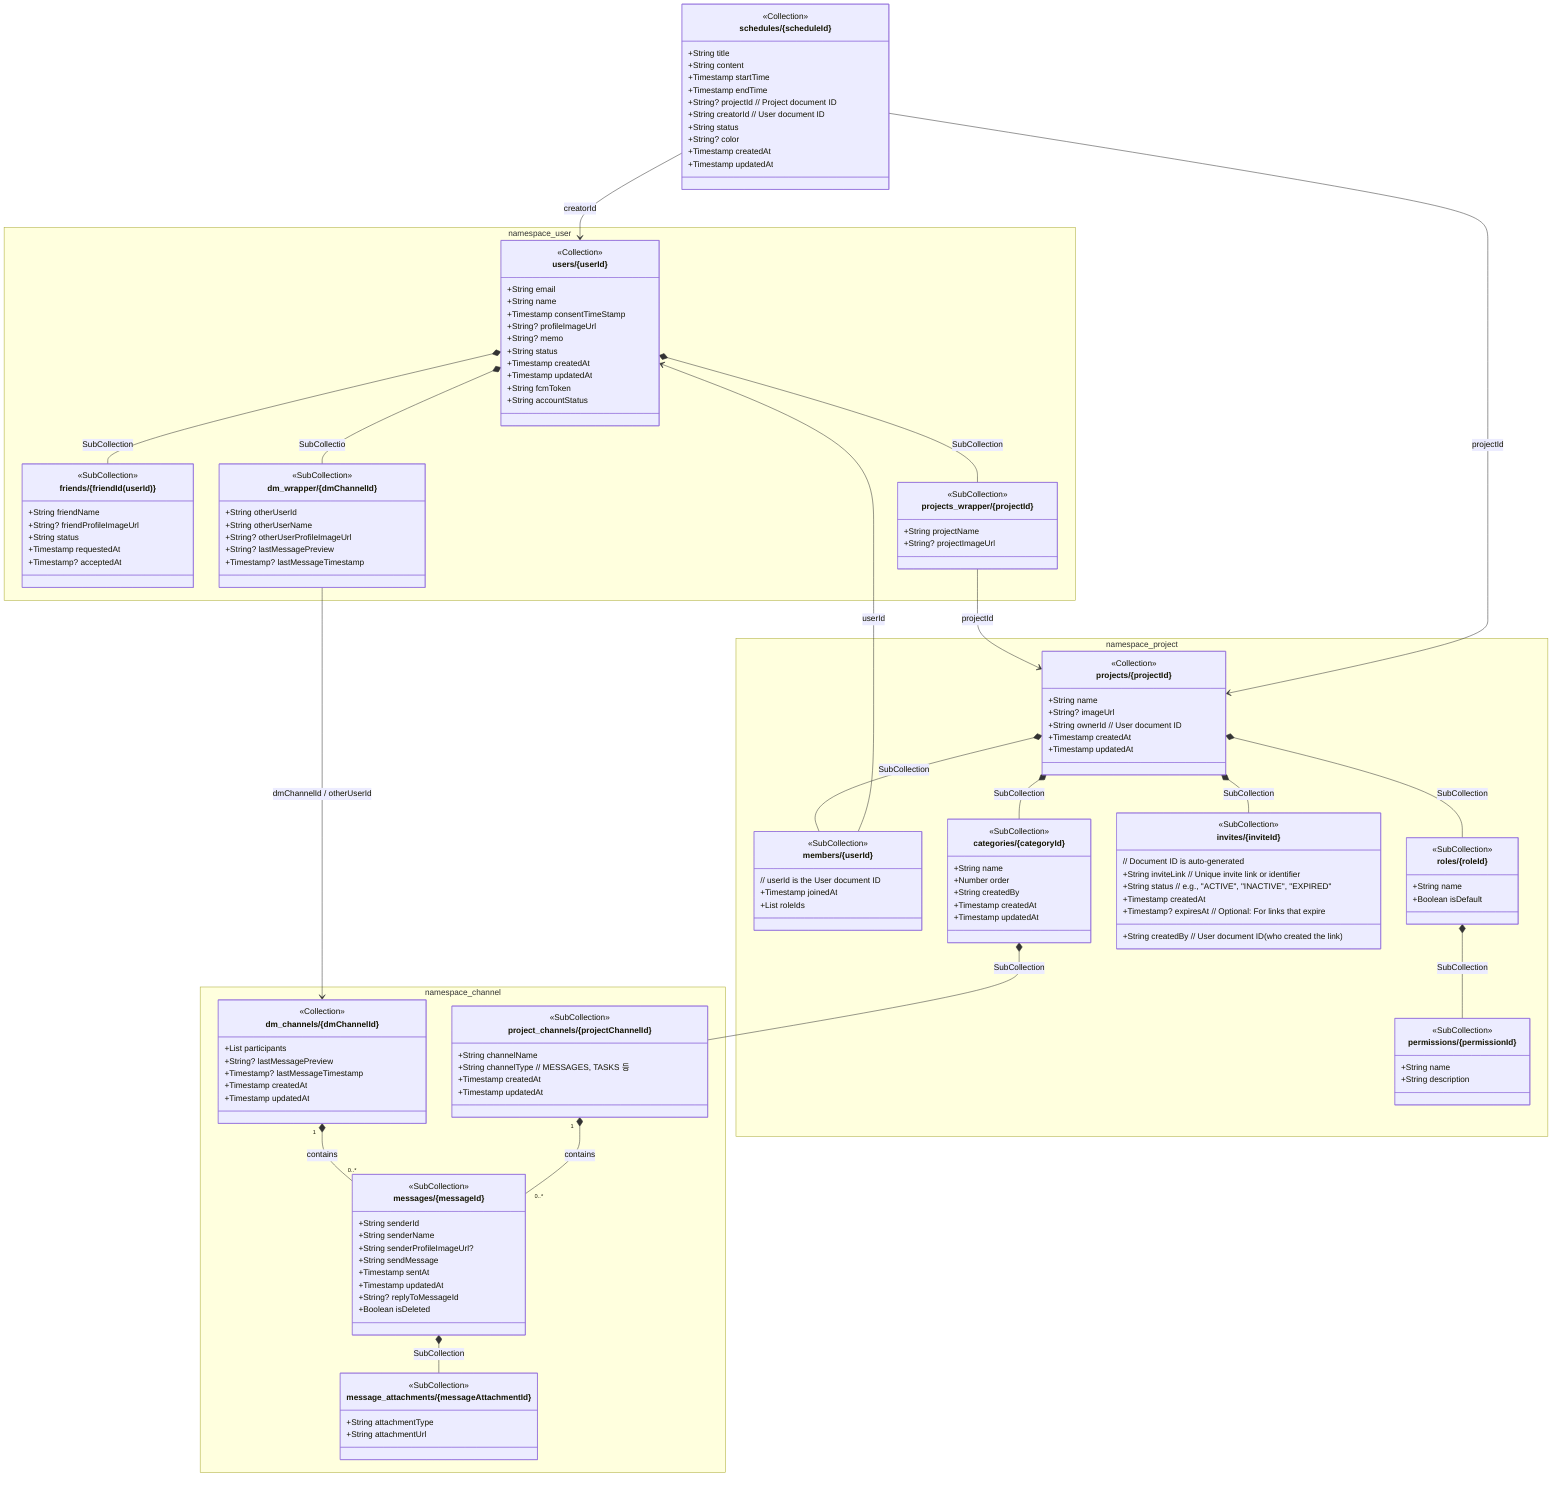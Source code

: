classDiagram
    %% StructureItem Path: projects/{projectId}/structure_items/{structureItemId}
    %% StructureItem can also be nested: projects/{projectId}/structure_items/{parentId}/structure_items/{childId}

    namespace namespace_user {
        class User["users/{userId}"] {
            <<Collection>>
            +String email
            +String name
            +Timestamp consentTimeStamp
            +String? profileImageUrl
            +String? memo
            +String status
            +Timestamp createdAt
            +Timestamp updatedAt
            +String fcmToken
            +String accountStatus
        }

        class Friend["friends/{friendId(userId)}"] {
            <<SubCollection>>
            +String friendName
            +String? friendProfileImageUrl
            +String status
            +Timestamp requestedAt
            +Timestamp? acceptedAt
        }

        class DMWrapper["dm_wrapper/{dmChannelId}"] {
            <<SubCollection>>
            +String otherUserId
            +String otherUserName
            +String? otherUserProfileImageUrl
            +String? lastMessagePreview
            +Timestamp? lastMessageTimestamp 
        }

        class ProjectsWrapper["projects_wrapper/{projectId}"] {
            <<SubCollection>>
            +String projectName
            +String? projectImageUrl
        }

    }

    namespace namespace_channel {
        class DMChannel["dm_channels/{dmChannelId}"] {
            <<Collection>>
            +List<String> participants
            +String? lastMessagePreview
            +Timestamp? lastMessageTimestamp
            +Timestamp createdAt
            +Timestamp updatedAt
        }

        class ProjectChannel["project_channels/{projectChannelId}"] {
            <<SubCollection>>
            +String channelName
            +String channelType // MESSAGES, TASKS 등
            +Timestamp createdAt
            +Timestamp updatedAt
        }

        class Message["messages/{messageId}"] {
            <<SubCollection>>
            +String senderId
            +String senderName
            +String senderProfileImageUrl?
            +String sendMessage
            +Timestamp sentAt
            +Timestamp updatedAt
            +String? replyToMessageId
            +Boolean isDeleted
        }

        class MessageAttachment["message_attachments/{messageAttachmentId}"] {
            <<SubCollection>>
            +String attachmentType
            +String attachmentUrl
        }
    }

    namespace namespace_project {
        class Project["projects/{projectId}"] {
            <<Collection>>
            +String name
            +String? imageUrl
            +String ownerId // User document ID
            +Timestamp createdAt
            +Timestamp updatedAt
        }


        class Members["members/{userId}"] {
            <<SubCollection>>
            // userId is the User document ID
            +Timestamp joinedAt
            +List<String> roleIds
        }

        class Role["roles/{roleId}"] {
            <<SubCollection>>
            +String name
            +Boolean isDefault
        }

        class Permission["permissions/{permissionId}"] {
            <<SubCollection>>
            +String name
            +String description
        }

        class Invite["invites/{inviteId}"] {
            <<SubCollection>>
            // Document ID is auto-generated
            +String inviteLink // Unique invite link or identifier
            +String status // e.g., "ACTIVE", "INACTIVE", "EXPIRED"
            +String createdBy // User document ID (who created the link)
            +Timestamp createdAt
            +Timestamp? expiresAt // Optional: For links that expire
        }

        class Category["categories/{categoryId}"] {
            <<SubCollection>>
            +String name
            +Number order
            +String createdBy
            +Timestamp createdAt
            +Timestamp updatedAt
        }

    }


    class Schedule["schedules/{scheduleId}"] {
        <<Collection>>
        +String title
        +String content
        +Timestamp startTime
        +Timestamp endTime
        +String? projectId // Project document ID
        +String creatorId // User document ID
        +String status
        +String? color
        +Timestamp createdAt
        +Timestamp updatedAt
    }

    User *-- Friend : SubCollection
    User *-- ProjectsWrapper : SubCollection
    User *-- DMWrapper : SubCollectio

    ProjectsWrapper --> Project : projectId
    DMWrapper --> DMChannel : dmChannelId / otherUserId

    Message *-- MessageAttachment : SubCollection
    DMChannel "1" *-- "0..*" Message : contains
    ProjectChannel "1" *-- "0..*" Message : contains

    Role *-- Permission : SubCollection


    Project *-- Members : SubCollection
    Project *-- Role : SubCollection
    Project *-- Invite : SubCollection
    Project *-- Category : SubCollection
    Category *-- ProjectChannel : SubCollection 


    Schedule --> User : creatorId
    Schedule --> Project : projectId


    Members --> User : userId